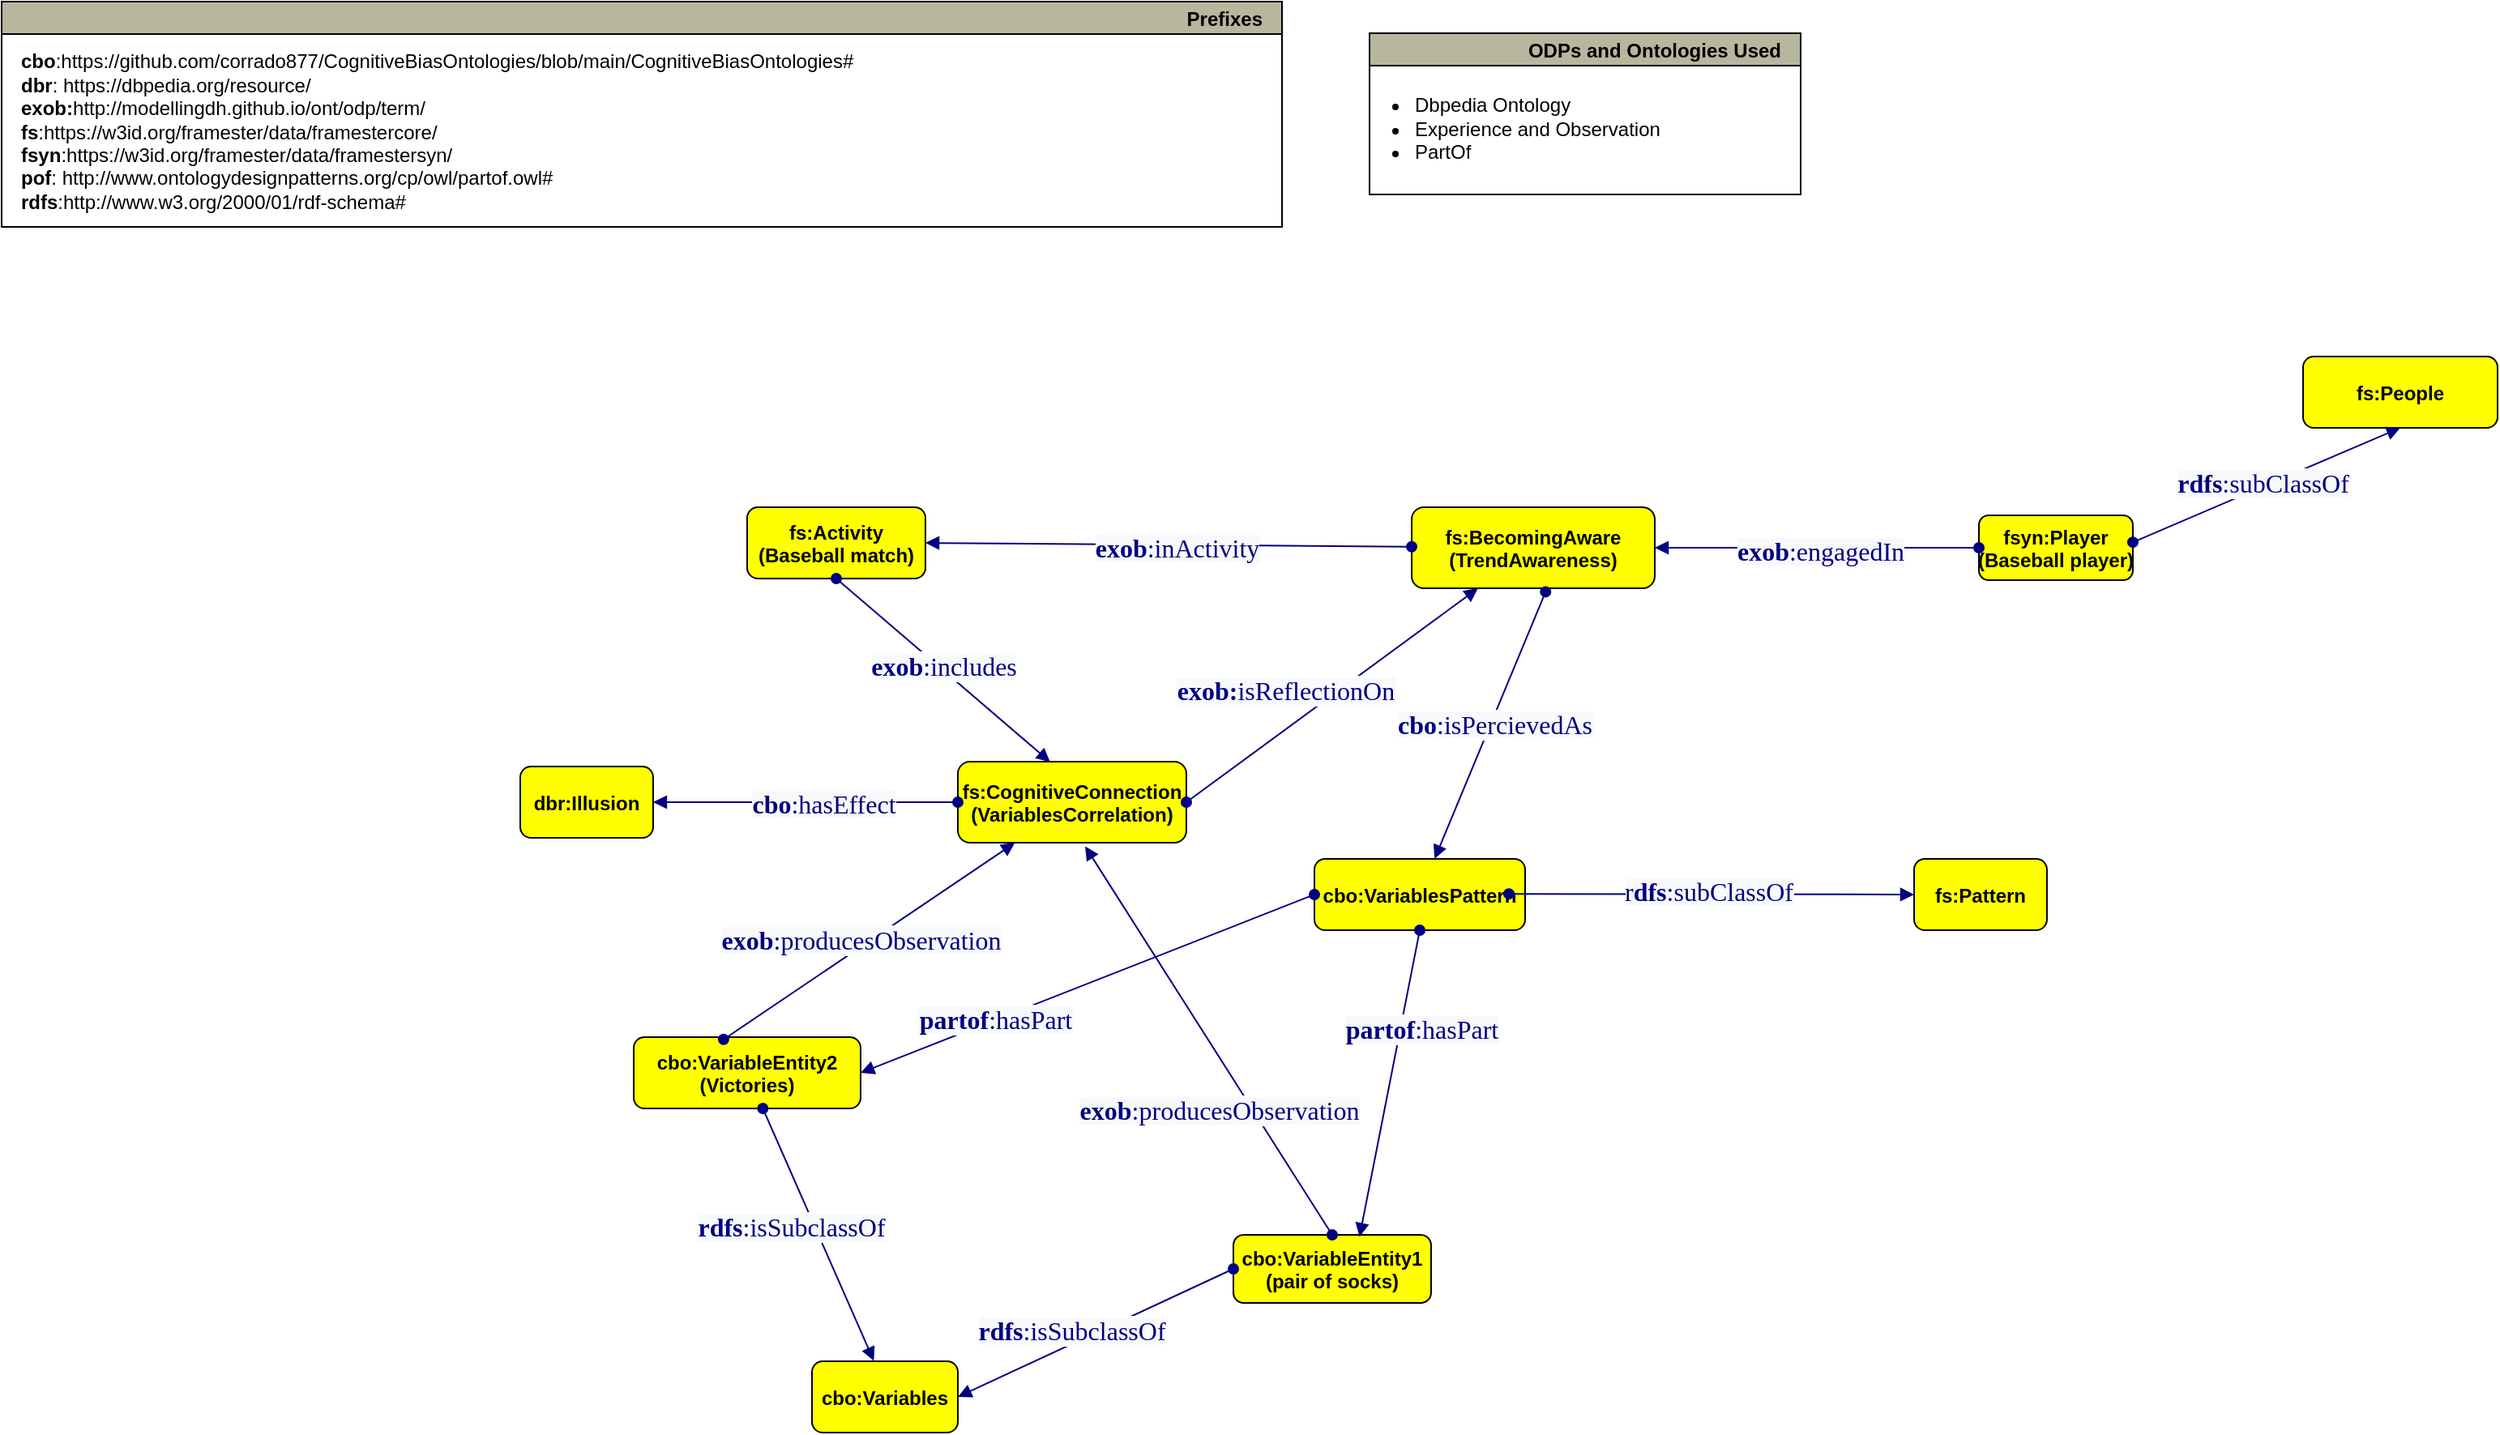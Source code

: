 <mxfile version="24.1.0" type="device">
  <diagram id="TT8WWTOxTNUSlIMXdxdx" name="Page-1">
    <mxGraphModel dx="1877" dy="1738" grid="1" gridSize="10" guides="1" tooltips="1" connect="1" arrows="1" fold="1" page="1" pageScale="1" pageWidth="827" pageHeight="1169" math="0" shadow="0">
      <root>
        <mxCell id="0" />
        <mxCell id="1" parent="0" />
        <mxCell id="SKrHwn_6_twiPewyShYr-1" value="fsyn:Player&#xa;(Baseball player)" style="graphMlID=n4;shape=rect;rounded=1;arcsize=30;fillColor=#ffff00;strokeColor=#000000;strokeWidth=1.0;fontStyle=1" parent="1" vertex="1">
          <mxGeometry x="630" y="128" width="94.97" height="40" as="geometry" />
        </mxCell>
        <mxCell id="68QGnL6lObhzxrOEoNof-1" value="" style="graphMlID=e0;rounded=0;endArrow=block;strokeColor=#000080;strokeWidth=1.0;startArrow=oval;startFill=1;endFill=1;exitX=0;exitY=0.5;exitDx=0;exitDy=0;entryX=1;entryY=0.5;entryDx=0;entryDy=0;" parent="1" source="SKrHwn_6_twiPewyShYr-1" target="RSyCqdyMON4DzPg3mdLE-1" edge="1">
          <mxGeometry relative="1" as="geometry">
            <mxPoint x="500" y="100" as="sourcePoint" />
            <mxPoint x="430" y="160" as="targetPoint" />
          </mxGeometry>
        </mxCell>
        <mxCell id="68QGnL6lObhzxrOEoNof-2" value="&lt;span style=&quot;color: rgb(0 , 0 , 128) ; font-family: &amp;quot;dialog&amp;quot; ; font-size: 16px ; background-color: rgb(248 , 249 , 250)&quot;&gt;&lt;b&gt;exob&lt;/b&gt;:engagedIn&lt;/span&gt;" style="text;html=1;align=center;verticalAlign=middle;resizable=0;points=[];labelBackgroundColor=#ffffff;" parent="68QGnL6lObhzxrOEoNof-1" vertex="1" connectable="0">
          <mxGeometry x="-0.017" y="2" relative="1" as="geometry">
            <mxPoint as="offset" />
          </mxGeometry>
        </mxCell>
        <mxCell id="RSyCqdyMON4DzPg3mdLE-1" value="fs:BecomingAware&#xa;(TrendAwareness)" style="graphMlID=n4;shape=rect;rounded=1;arcsize=30;fillColor=#ffff00;strokeColor=#000000;strokeWidth=1.0;fontStyle=1" parent="1" vertex="1">
          <mxGeometry x="280" y="123" width="150" height="50" as="geometry" />
        </mxCell>
        <mxCell id="4798ugVQR6CEGWnT5jVD-1" value="" style="graphMlID=e0;rounded=0;endArrow=block;strokeColor=#000080;strokeWidth=1.0;startArrow=oval;startFill=1;endFill=1;entryX=1;entryY=0.5;entryDx=0;entryDy=0;" parent="1" source="RSyCqdyMON4DzPg3mdLE-1" target="cGCSp1flGnfeDs-r0S0j-1" edge="1">
          <mxGeometry relative="1" as="geometry">
            <mxPoint x="90" y="120" as="sourcePoint" />
            <mxPoint x="-10" y="148" as="targetPoint" />
          </mxGeometry>
        </mxCell>
        <mxCell id="4798ugVQR6CEGWnT5jVD-2" value="&lt;span style=&quot;color: rgb(0 , 0 , 128) ; font-family: &amp;quot;dialog&amp;quot; ; font-size: 16px ; background-color: rgb(248 , 249 , 250)&quot;&gt;&lt;b&gt;exob&lt;/b&gt;:inActivity&lt;/span&gt;" style="text;html=1;align=center;verticalAlign=middle;resizable=0;points=[];labelBackgroundColor=#ffffff;rotation=0;" parent="4798ugVQR6CEGWnT5jVD-1" vertex="1" connectable="0">
          <mxGeometry x="-0.017" y="2" relative="1" as="geometry">
            <mxPoint x="2" as="offset" />
          </mxGeometry>
        </mxCell>
        <mxCell id="cGCSp1flGnfeDs-r0S0j-1" value="fs:Activity&#xa;(Baseball match)" style="graphMlID=n4;shape=rect;rounded=1;arcsize=30;fillColor=#ffff00;strokeColor=#000000;strokeWidth=1.0;fontStyle=1" parent="1" vertex="1">
          <mxGeometry x="-130" y="123" width="110" height="44" as="geometry" />
        </mxCell>
        <mxCell id="0dysBMGijNRupvYEnad4-1" value="cbo:VariablesPattern" style="graphMlID=n4;shape=rect;rounded=1;arcsize=30;fillColor=#ffff00;strokeColor=#000000;strokeWidth=1.0;fontStyle=1" parent="1" vertex="1">
          <mxGeometry x="220" y="340" width="130" height="44" as="geometry" />
        </mxCell>
        <mxCell id="0dysBMGijNRupvYEnad4-3" value="" style="graphMlID=e0;rounded=0;endArrow=block;strokeColor=#000080;strokeWidth=1.0;startArrow=oval;startFill=1;endFill=1;exitX=0.551;exitY=1.044;exitDx=0;exitDy=0;exitPerimeter=0;" parent="1" source="RSyCqdyMON4DzPg3mdLE-1" target="0dysBMGijNRupvYEnad4-1" edge="1">
          <mxGeometry relative="1" as="geometry">
            <mxPoint x="-50" y="300.082" as="sourcePoint" />
            <mxPoint x="101" y="300" as="targetPoint" />
          </mxGeometry>
        </mxCell>
        <mxCell id="0dysBMGijNRupvYEnad4-4" value="&lt;span style=&quot;color: rgb(0 , 0 , 128) ; font-family: &amp;quot;dialog&amp;quot; ; font-size: 16px ; background-color: rgb(248 , 249 , 250)&quot;&gt;&lt;b&gt;cbo&lt;/b&gt;:isPercievedAs&lt;/span&gt;" style="text;html=1;align=center;verticalAlign=middle;resizable=0;points=[];labelBackgroundColor=#ffffff;" parent="0dysBMGijNRupvYEnad4-3" vertex="1" connectable="0">
          <mxGeometry x="-0.017" y="2" relative="1" as="geometry">
            <mxPoint as="offset" />
          </mxGeometry>
        </mxCell>
        <mxCell id="Nfzc0pXYAsq9ZPCf8oNW-1" value="cbo:VariableEntity2&#xa;(Victories)" style="graphMlID=n4;shape=rect;rounded=1;arcsize=30;fillColor=#ffff00;strokeColor=#000000;strokeWidth=1.0;fontStyle=1" parent="1" vertex="1">
          <mxGeometry x="-200" y="450" width="140" height="44" as="geometry" />
        </mxCell>
        <mxCell id="PaXvCF6I9jZfVOhks1jT-1" value="cbo:VariableEntity1&#xa;(pair of socks)" style="graphMlID=n4;shape=rect;rounded=1;arcsize=30;fillColor=#ffff00;strokeColor=#000000;strokeWidth=1.0;fontStyle=1" parent="1" vertex="1">
          <mxGeometry x="170" y="572" width="121.97" height="42" as="geometry" />
        </mxCell>
        <mxCell id="5BQml85dscBmbz3Mg7MK-1" value="cbo:Variables" style="graphMlID=n4;shape=rect;rounded=1;arcsize=30;fillColor=#ffff00;strokeColor=#000000;strokeWidth=1.0;fontStyle=1" parent="1" vertex="1">
          <mxGeometry x="-90" y="650" width="90" height="44" as="geometry" />
        </mxCell>
        <mxCell id="r5BaJk7cRrCO1Sx6e4Hi-1" value="fs:CognitiveConnection&#xa;(VariablesCorrelation)" style="graphMlID=n4;shape=rect;rounded=1;arcsize=30;fillColor=#ffff00;strokeColor=#000000;strokeWidth=1.0;fontStyle=1" parent="1" vertex="1">
          <mxGeometry x="-1.776e-15" y="280" width="140.99" height="50" as="geometry" />
        </mxCell>
        <mxCell id="5zVd2lZ5E0JLYklkrZC7-1" value="dbr:Illusion" style="graphMlID=n4;shape=rect;rounded=1;arcsize=30;fillColor=#ffff00;strokeColor=#000000;strokeWidth=1.0;fontStyle=1" parent="1" vertex="1">
          <mxGeometry x="-270" y="283" width="81.968" height="44" as="geometry" />
        </mxCell>
        <mxCell id="fdhvtoYpFGsnpXYKr_OA-1" value="" style="graphMlID=e0;rounded=0;endArrow=block;strokeColor=#000080;strokeWidth=1.0;startArrow=oval;startFill=1;endFill=1;exitX=1;exitY=0.5;exitDx=0;exitDy=0;" parent="1" source="r5BaJk7cRrCO1Sx6e4Hi-1" target="RSyCqdyMON4DzPg3mdLE-1" edge="1">
          <mxGeometry relative="1" as="geometry">
            <mxPoint x="10" y="420" as="sourcePoint" />
            <mxPoint x="213" y="247" as="targetPoint" />
          </mxGeometry>
        </mxCell>
        <mxCell id="fdhvtoYpFGsnpXYKr_OA-2" value="&lt;span style=&quot;color: rgb(0 , 0 , 128) ; font-family: &amp;quot;dialog&amp;quot; ; font-size: 16px ; background-color: rgb(248 , 249 , 250)&quot;&gt;&lt;b&gt;exob:&lt;/b&gt;isReflectionOn&lt;/span&gt;" style="text;html=1;align=center;verticalAlign=middle;resizable=0;points=[];labelBackgroundColor=#ffffff;" parent="fdhvtoYpFGsnpXYKr_OA-1" vertex="1" connectable="0">
          <mxGeometry x="-0.017" y="2" relative="1" as="geometry">
            <mxPoint x="-26" y="-3" as="offset" />
          </mxGeometry>
        </mxCell>
        <mxCell id="IVDwkpUoPfl4zHWqHd1Y-1" value="" style="graphMlID=e0;rounded=0;endArrow=block;strokeColor=#000080;strokeWidth=1.0;startArrow=oval;startFill=1;endFill=1;exitX=0;exitY=0.5;exitDx=0;exitDy=0;entryX=1;entryY=0.5;entryDx=0;entryDy=0;" parent="1" source="r5BaJk7cRrCO1Sx6e4Hi-1" target="5zVd2lZ5E0JLYklkrZC7-1" edge="1">
          <mxGeometry relative="1" as="geometry">
            <mxPoint x="-40" y="370" as="sourcePoint" />
            <mxPoint x="107" y="391" as="targetPoint" />
          </mxGeometry>
        </mxCell>
        <mxCell id="IVDwkpUoPfl4zHWqHd1Y-2" value="&lt;span style=&quot;color: rgb(0 , 0 , 128) ; font-family: &amp;quot;dialog&amp;quot; ; font-size: 16px ; background-color: rgb(248 , 249 , 250)&quot;&gt;&lt;b&gt;cbo&lt;/b&gt;:hasEffect&lt;/span&gt;" style="text;html=1;align=center;verticalAlign=middle;resizable=0;points=[];labelBackgroundColor=#ffffff;" parent="IVDwkpUoPfl4zHWqHd1Y-1" vertex="1" connectable="0">
          <mxGeometry x="-0.017" y="2" relative="1" as="geometry">
            <mxPoint x="9" y="-1" as="offset" />
          </mxGeometry>
        </mxCell>
        <mxCell id="nUIWDEqcpl7onQj3Z09r-1" value="" style="graphMlID=e0;rounded=0;endArrow=block;strokeColor=#000080;strokeWidth=1.0;startArrow=oval;startFill=1;endFill=1;exitX=0.5;exitY=1;exitDx=0;exitDy=0;entryX=0.404;entryY=0.004;entryDx=0;entryDy=0;entryPerimeter=0;" parent="1" source="cGCSp1flGnfeDs-r0S0j-1" target="r5BaJk7cRrCO1Sx6e4Hi-1" edge="1">
          <mxGeometry relative="1" as="geometry">
            <mxPoint x="-240" y="180" as="sourcePoint" />
            <mxPoint x="57" y="394" as="targetPoint" />
          </mxGeometry>
        </mxCell>
        <mxCell id="nUIWDEqcpl7onQj3Z09r-2" value="&lt;font face=&quot;dialog&quot; color=&quot;#000080&quot;&gt;&lt;span style=&quot;font-size: 16px; background-color: rgb(248, 249, 250);&quot;&gt;&lt;b&gt;exob&lt;/b&gt;:includes&lt;/span&gt;&lt;/font&gt;" style="text;html=1;align=center;verticalAlign=middle;resizable=0;points=[];labelBackgroundColor=#ffffff;" parent="nUIWDEqcpl7onQj3Z09r-1" vertex="1" connectable="0">
          <mxGeometry x="-0.017" y="2" relative="1" as="geometry">
            <mxPoint as="offset" />
          </mxGeometry>
        </mxCell>
        <mxCell id="N8_dEedzuJTawHIxHsca-1" value="" style="graphMlID=e0;rounded=0;endArrow=block;strokeColor=#000080;strokeWidth=1.0;startArrow=oval;startFill=1;endFill=1;exitX=0;exitY=0.5;exitDx=0;exitDy=0;entryX=1;entryY=0.5;entryDx=0;entryDy=0;" parent="1" source="0dysBMGijNRupvYEnad4-1" target="Nfzc0pXYAsq9ZPCf8oNW-1" edge="1">
          <mxGeometry relative="1" as="geometry">
            <mxPoint x="87" y="638" as="sourcePoint" />
            <mxPoint x="-120" y="430" as="targetPoint" />
          </mxGeometry>
        </mxCell>
        <mxCell id="N8_dEedzuJTawHIxHsca-2" value="&lt;span style=&quot;color: rgb(0 , 0 , 128) ; font-family: &amp;quot;dialog&amp;quot; ; font-size: 16px ; background-color: rgb(248 , 249 , 250)&quot;&gt;&lt;b&gt;partof&lt;/b&gt;:hasPart&lt;/span&gt;" style="text;html=1;align=center;verticalAlign=middle;resizable=0;points=[];labelBackgroundColor=#ffffff;" parent="N8_dEedzuJTawHIxHsca-1" vertex="1" connectable="0">
          <mxGeometry x="-0.017" y="2" relative="1" as="geometry">
            <mxPoint x="-60" y="21" as="offset" />
          </mxGeometry>
        </mxCell>
        <mxCell id="N8_dEedzuJTawHIxHsca-3" value="" style="graphMlID=e0;rounded=0;endArrow=block;strokeColor=#000080;strokeWidth=1.0;startArrow=oval;startFill=1;endFill=1;exitX=0.5;exitY=1;exitDx=0;exitDy=0;entryX=0.638;entryY=0.029;entryDx=0;entryDy=0;entryPerimeter=0;" parent="1" source="0dysBMGijNRupvYEnad4-1" target="PaXvCF6I9jZfVOhks1jT-1" edge="1">
          <mxGeometry relative="1" as="geometry">
            <mxPoint x="550" y="738" as="sourcePoint" />
            <mxPoint x="285" y="570" as="targetPoint" />
          </mxGeometry>
        </mxCell>
        <mxCell id="N8_dEedzuJTawHIxHsca-4" value="&lt;span style=&quot;color: rgb(0 , 0 , 128) ; font-family: &amp;quot;dialog&amp;quot; ; font-size: 16px ; background-color: rgb(248 , 249 , 250)&quot;&gt;&lt;b&gt;partof&lt;/b&gt;:hasPart&lt;/span&gt;" style="text;html=1;align=center;verticalAlign=middle;resizable=0;points=[];labelBackgroundColor=#ffffff;" parent="N8_dEedzuJTawHIxHsca-3" vertex="1" connectable="0">
          <mxGeometry x="-0.017" y="2" relative="1" as="geometry">
            <mxPoint x="17" y="-33" as="offset" />
          </mxGeometry>
        </mxCell>
        <mxCell id="xXYNyH8PM82zc2_0ryIh-1" value="" style="graphMlID=e0;rounded=0;endArrow=block;strokeColor=#000080;strokeWidth=1.0;startArrow=oval;startFill=1;endFill=1;entryX=0.557;entryY=1.044;entryDx=0;entryDy=0;exitX=0.5;exitY=0;exitDx=0;exitDy=0;entryPerimeter=0;" parent="1" source="PaXvCF6I9jZfVOhks1jT-1" target="r5BaJk7cRrCO1Sx6e4Hi-1" edge="1">
          <mxGeometry relative="1" as="geometry">
            <mxPoint x="380" y="590" as="sourcePoint" />
            <mxPoint x="250" y="452" as="targetPoint" />
          </mxGeometry>
        </mxCell>
        <mxCell id="xXYNyH8PM82zc2_0ryIh-2" value="&lt;span style=&quot;color: rgb(0 , 0 , 128) ; font-family: &amp;quot;dialog&amp;quot; ; font-size: 16px ; background-color: rgb(248 , 249 , 250)&quot;&gt;&lt;b&gt;exob&lt;/b&gt;:producesObservation&lt;/span&gt;" style="text;html=1;align=center;verticalAlign=middle;resizable=0;points=[];labelBackgroundColor=#ffffff;" parent="xXYNyH8PM82zc2_0ryIh-1" vertex="1" connectable="0">
          <mxGeometry x="-0.017" y="2" relative="1" as="geometry">
            <mxPoint x="6" y="39" as="offset" />
          </mxGeometry>
        </mxCell>
        <mxCell id="xXYNyH8PM82zc2_0ryIh-3" value="" style="graphMlID=e0;rounded=0;endArrow=block;strokeColor=#000080;strokeWidth=1.0;startArrow=oval;startFill=1;endFill=1;entryX=0.25;entryY=1;entryDx=0;entryDy=0;exitX=0.396;exitY=0.032;exitDx=0;exitDy=0;exitPerimeter=0;" parent="1" source="Nfzc0pXYAsq9ZPCf8oNW-1" target="r5BaJk7cRrCO1Sx6e4Hi-1" edge="1">
          <mxGeometry relative="1" as="geometry">
            <mxPoint x="-240" y="668" as="sourcePoint" />
            <mxPoint x="-370" y="530" as="targetPoint" />
          </mxGeometry>
        </mxCell>
        <mxCell id="xXYNyH8PM82zc2_0ryIh-4" value="&lt;span style=&quot;color: rgb(0 , 0 , 128) ; font-family: &amp;quot;dialog&amp;quot; ; font-size: 16px ; background-color: rgb(248 , 249 , 250)&quot;&gt;&lt;b&gt;exob&lt;/b&gt;:producesObservation&lt;/span&gt;" style="text;html=1;align=center;verticalAlign=middle;resizable=0;points=[];labelBackgroundColor=#ffffff;" parent="xXYNyH8PM82zc2_0ryIh-3" vertex="1" connectable="0">
          <mxGeometry x="-0.017" y="2" relative="1" as="geometry">
            <mxPoint x="-3" as="offset" />
          </mxGeometry>
        </mxCell>
        <mxCell id="gFf9Clijs_YTwqMRUAkc-1" value="" style="graphMlID=e0;rounded=0;endArrow=block;strokeColor=#000080;strokeWidth=1.0;startArrow=oval;startFill=1;endFill=1;entryX=1;entryY=0.5;entryDx=0;entryDy=0;exitX=0;exitY=0.5;exitDx=0;exitDy=0;" parent="1" source="PaXvCF6I9jZfVOhks1jT-1" target="5BQml85dscBmbz3Mg7MK-1" edge="1">
          <mxGeometry relative="1" as="geometry">
            <mxPoint x="-170" y="610" as="sourcePoint" />
            <mxPoint x="-327" y="787" as="targetPoint" />
          </mxGeometry>
        </mxCell>
        <mxCell id="gFf9Clijs_YTwqMRUAkc-2" value="&lt;span style=&quot;color: rgb(0 , 0 , 128) ; font-family: &amp;quot;dialog&amp;quot; ; font-size: 16px ; background-color: rgb(248 , 249 , 250)&quot;&gt;&lt;b&gt;rdfs&lt;/b&gt;:isSubclassOf&lt;/span&gt;" style="text;html=1;align=center;verticalAlign=middle;resizable=0;points=[];labelBackgroundColor=#ffffff;" parent="gFf9Clijs_YTwqMRUAkc-1" vertex="1" connectable="0">
          <mxGeometry x="-0.017" y="2" relative="1" as="geometry">
            <mxPoint x="-18" y="-3" as="offset" />
          </mxGeometry>
        </mxCell>
        <mxCell id="gFf9Clijs_YTwqMRUAkc-3" value="" style="graphMlID=e0;rounded=0;endArrow=block;strokeColor=#000080;strokeWidth=1.0;startArrow=oval;startFill=1;endFill=1;entryX=0.424;entryY=-0.005;entryDx=0;entryDy=0;entryPerimeter=0;" parent="1" source="Nfzc0pXYAsq9ZPCf8oNW-1" target="5BQml85dscBmbz3Mg7MK-1" edge="1">
          <mxGeometry relative="1" as="geometry">
            <mxPoint x="-300" y="560" as="sourcePoint" />
            <mxPoint x="-457" y="737" as="targetPoint" />
          </mxGeometry>
        </mxCell>
        <mxCell id="gFf9Clijs_YTwqMRUAkc-4" value="&lt;span style=&quot;color: rgb(0 , 0 , 128) ; font-family: &amp;quot;dialog&amp;quot; ; font-size: 16px ; background-color: rgb(248 , 249 , 250)&quot;&gt;&lt;b&gt;rdfs&lt;/b&gt;:isSubclassOf&lt;/span&gt;" style="text;html=1;align=center;verticalAlign=middle;resizable=0;points=[];labelBackgroundColor=#ffffff;" parent="gFf9Clijs_YTwqMRUAkc-3" vertex="1" connectable="0">
          <mxGeometry x="-0.017" y="2" relative="1" as="geometry">
            <mxPoint x="-18" y="-3" as="offset" />
          </mxGeometry>
        </mxCell>
        <mxCell id="OTY550xhVwq2-4uswx8X-1" value="Prefixes" style="graphMlID=n0;shape=swimlane;startSize=20;fillColor=#b7b69e;strokeColor=#000000;strokeWidth=1.0;align=right;spacingRight=10;fontStyle=1" parent="1" vertex="1">
          <mxGeometry x="-590" y="-189" width="790" height="139" as="geometry">
            <mxRectangle x="-550" y="110" width="100" height="30" as="alternateBounds" />
          </mxGeometry>
        </mxCell>
        <UserObject label="&lt;font style=&quot;font-size: 12px;&quot;&gt;&lt;br&gt;&lt;/font&gt;&lt;div style=&quot;&quot;&gt;&lt;font style=&quot;font-size: 12px;&quot;&gt;&lt;b&gt;cbo&lt;/b&gt;:https://github.com/corrado877/CognitiveBiasOntologies/blob/main/CognitiveBiasOntologies#&lt;/font&gt;&lt;div style=&quot;&quot;&gt;&lt;font style=&quot;font-size: 12px;&quot;&gt;&lt;b&gt;dbr&lt;/b&gt;: https://dbpedia.org/resource/&lt;br&gt;&lt;b style=&quot;&quot;&gt;&lt;font style=&quot;font-size: 12px;&quot;&gt;exob&lt;font style=&quot;font-size: 12px;&quot;&gt;:&lt;/font&gt;&lt;/font&gt;&lt;/b&gt;&lt;span style=&quot;border-color: var(--border-color); background-color: initial;&quot;&gt;&lt;span style=&quot;font-family: sans-serif; text-align: justify; background-color: rgb(255, 255, 255);&quot;&gt;&lt;font style=&quot;font-size: 12px;&quot;&gt;http://modellingdh.github.io/ont/odp/term/&lt;/font&gt;&lt;/span&gt;&lt;br&gt;&lt;b style=&quot;border-color: var(--border-color);&quot;&gt;fs&lt;/b&gt;&lt;span style=&quot;&quot;&gt;:https://w3id.org/framester/data/framestercore/&lt;/span&gt;&lt;/span&gt;&lt;/font&gt;&lt;/div&gt;&lt;div style=&quot;&quot;&gt;&lt;font style=&quot;font-size: 12px;&quot;&gt;&lt;span style=&quot;border-color: var(--border-color); background-color: initial;&quot;&gt;&lt;b style=&quot;&quot;&gt;fsyn&lt;/b&gt;:https://w3id.org/framester/data/framestersyn/&lt;br&gt;&lt;/span&gt;&lt;b style=&quot;border-color: var(--border-color);&quot;&gt;pof&lt;/b&gt;:&amp;nbsp;&lt;span style=&quot;border-color: var(--border-color); background-color: initial;&quot;&gt;http://www.ontologydesignpatterns.org/cp/owl/partof.owl#&lt;/span&gt;&lt;br&gt;&lt;b style=&quot;&quot;&gt;rdfs&lt;/b&gt;:http://www.w3.org/2000/01/rdf-schema#&lt;/font&gt;&lt;/div&gt;&lt;/div&gt;" link="http://www.w3.org/2000/01/rdf-schema#" id="OTY550xhVwq2-4uswx8X-2">
          <mxCell style="text;whiteSpace=wrap;html=1;" parent="OTY550xhVwq2-4uswx8X-1" vertex="1">
            <mxGeometry x="10" y="9" width="640" height="170" as="geometry" />
          </mxCell>
        </UserObject>
        <mxCell id="NmjNTOWCWf52FdYZ6F1o-1" value="ODPs and Ontologies Used" style="graphMlID=n0;shape=swimlane;startSize=20;fillColor=#b7b69e;strokeColor=#000000;strokeWidth=1.0;align=right;spacingRight=10;fontStyle=1" parent="1" vertex="1">
          <mxGeometry x="254" y="-169.5" width="266" height="99.5" as="geometry">
            <mxRectangle x="517.49" y="-170" width="200" height="30" as="alternateBounds" />
          </mxGeometry>
        </mxCell>
        <mxCell id="NmjNTOWCWf52FdYZ6F1o-2" value="&lt;div&gt;&lt;br&gt;&lt;/div&gt;&lt;ul&gt;&lt;li style=&quot;border-color: var(--border-color);&quot;&gt;Dbpedia Ontology&lt;/li&gt;&lt;li style=&quot;border-color: var(--border-color);&quot;&gt;Experience and Observation&lt;/li&gt;&lt;li&gt;PartOf&lt;/li&gt;&lt;/ul&gt;" style="text;html=1;strokeColor=none;fillColor=none;align=left;verticalAlign=middle;whiteSpace=wrap;rounded=0;" parent="NmjNTOWCWf52FdYZ6F1o-1" vertex="1">
          <mxGeometry x="-14" y="-19.5" width="270" height="141" as="geometry" />
        </mxCell>
        <mxCell id="XRqINVUKroPxstG0D4da-1" value="fs:People" style="graphMlID=n4;shape=rect;rounded=1;arcsize=30;fillColor=#ffff00;strokeColor=#000000;strokeWidth=1.0;fontStyle=1" parent="1" vertex="1">
          <mxGeometry x="830" y="30" width="120" height="44" as="geometry" />
        </mxCell>
        <mxCell id="XRqINVUKroPxstG0D4da-2" value="" style="graphMlID=e0;rounded=0;endArrow=block;strokeColor=#000080;strokeWidth=1.0;startArrow=oval;startFill=1;endFill=1;entryX=0.5;entryY=1;entryDx=0;entryDy=0;" parent="1" target="XRqINVUKroPxstG0D4da-1" edge="1">
          <mxGeometry relative="1" as="geometry">
            <mxPoint x="724.97" y="144.582" as="sourcePoint" />
            <mxPoint x="875.97" y="144.5" as="targetPoint" />
          </mxGeometry>
        </mxCell>
        <mxCell id="XRqINVUKroPxstG0D4da-3" value="&lt;span style=&quot;color: rgb(0 , 0 , 128) ; font-family: &amp;quot;dialog&amp;quot; ; font-size: 16px ; background-color: rgb(248 , 249 , 250)&quot;&gt;&lt;b&gt;rdfs&lt;/b&gt;:subClassOf&lt;/span&gt;" style="text;html=1;align=center;verticalAlign=middle;resizable=0;points=[];labelBackgroundColor=#ffffff;" parent="XRqINVUKroPxstG0D4da-2" vertex="1" connectable="0">
          <mxGeometry x="-0.017" y="2" relative="1" as="geometry">
            <mxPoint as="offset" />
          </mxGeometry>
        </mxCell>
        <mxCell id="esqFxj3a30i578r-9NKl-1" value="fs:Pattern" style="graphMlID=n4;shape=rect;rounded=1;arcsize=30;fillColor=#ffff00;strokeColor=#000000;strokeWidth=1.0;fontStyle=1" parent="1" vertex="1">
          <mxGeometry x="590" y="340" width="81.968" height="44" as="geometry" />
        </mxCell>
        <mxCell id="esqFxj3a30i578r-9NKl-2" value="" style="graphMlID=e0;rounded=0;endArrow=block;strokeColor=#000080;strokeWidth=1.0;startArrow=oval;startFill=1;endFill=1;entryX=0;entryY=0.5;entryDx=0;entryDy=0;" parent="1" target="esqFxj3a30i578r-9NKl-1" edge="1">
          <mxGeometry relative="1" as="geometry">
            <mxPoint x="340" y="361.582" as="sourcePoint" />
            <mxPoint x="491" y="361.5" as="targetPoint" />
          </mxGeometry>
        </mxCell>
        <mxCell id="esqFxj3a30i578r-9NKl-3" value="&lt;font face=&quot;dialog&quot; color=&quot;#000080&quot;&gt;&lt;span style=&quot;font-size: 16px; background-color: rgb(248, 249, 250);&quot;&gt;r&lt;b&gt;dfs&lt;/b&gt;:subClassOf&lt;/span&gt;&lt;/font&gt;" style="text;html=1;align=center;verticalAlign=middle;resizable=0;points=[];labelBackgroundColor=#ffffff;" parent="esqFxj3a30i578r-9NKl-2" vertex="1" connectable="0">
          <mxGeometry x="-0.017" y="2" relative="1" as="geometry">
            <mxPoint as="offset" />
          </mxGeometry>
        </mxCell>
      </root>
    </mxGraphModel>
  </diagram>
</mxfile>

